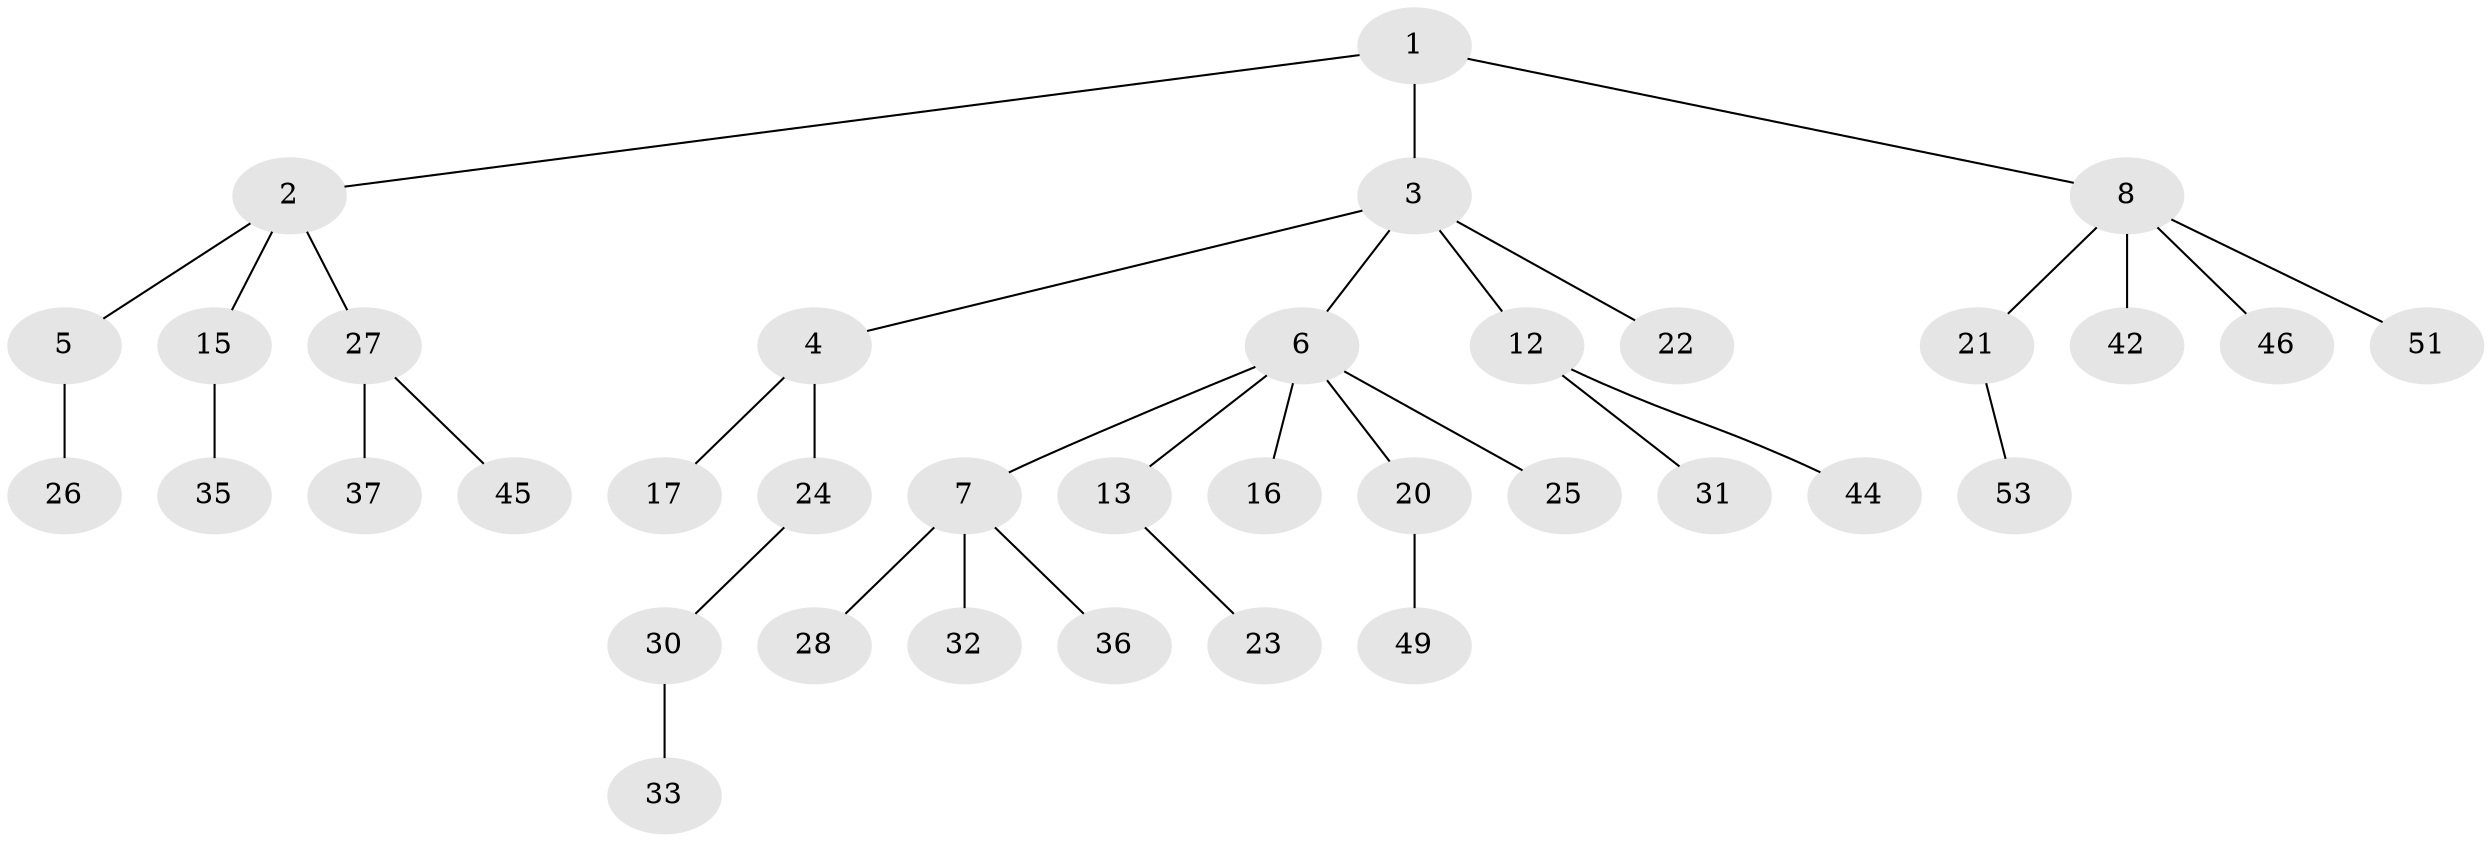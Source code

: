 // original degree distribution, {3: 0.1509433962264151, 5: 0.03773584905660377, 6: 0.018867924528301886, 4: 0.018867924528301886, 2: 0.24528301886792453, 7: 0.018867924528301886, 1: 0.5094339622641509}
// Generated by graph-tools (version 1.1) at 2025/42/03/06/25 10:42:02]
// undirected, 36 vertices, 35 edges
graph export_dot {
graph [start="1"]
  node [color=gray90,style=filled];
  1;
  2 [super="+10"];
  3 [super="+11"];
  4 [super="+29"];
  5 [super="+18"];
  6 [super="+39"];
  7 [super="+9"];
  8 [super="+14"];
  12 [super="+34"];
  13 [super="+19"];
  15 [super="+50"];
  16;
  17 [super="+40"];
  20;
  21 [super="+52"];
  22;
  23;
  24;
  25;
  26 [super="+38"];
  27 [super="+43"];
  28;
  30 [super="+41"];
  31 [super="+48"];
  32;
  33;
  35 [super="+47"];
  36;
  37;
  42;
  44;
  45;
  46;
  49;
  51;
  53;
  1 -- 2;
  1 -- 3;
  1 -- 8;
  2 -- 5;
  2 -- 15;
  2 -- 27;
  3 -- 4;
  3 -- 6;
  3 -- 12;
  3 -- 22;
  4 -- 17;
  4 -- 24;
  5 -- 26;
  6 -- 7;
  6 -- 13;
  6 -- 16;
  6 -- 20;
  6 -- 25;
  7 -- 28;
  7 -- 32;
  7 -- 36;
  8 -- 21;
  8 -- 42;
  8 -- 51;
  8 -- 46;
  12 -- 31;
  12 -- 44;
  13 -- 23;
  15 -- 35;
  20 -- 49;
  21 -- 53;
  24 -- 30;
  27 -- 37;
  27 -- 45;
  30 -- 33;
}
